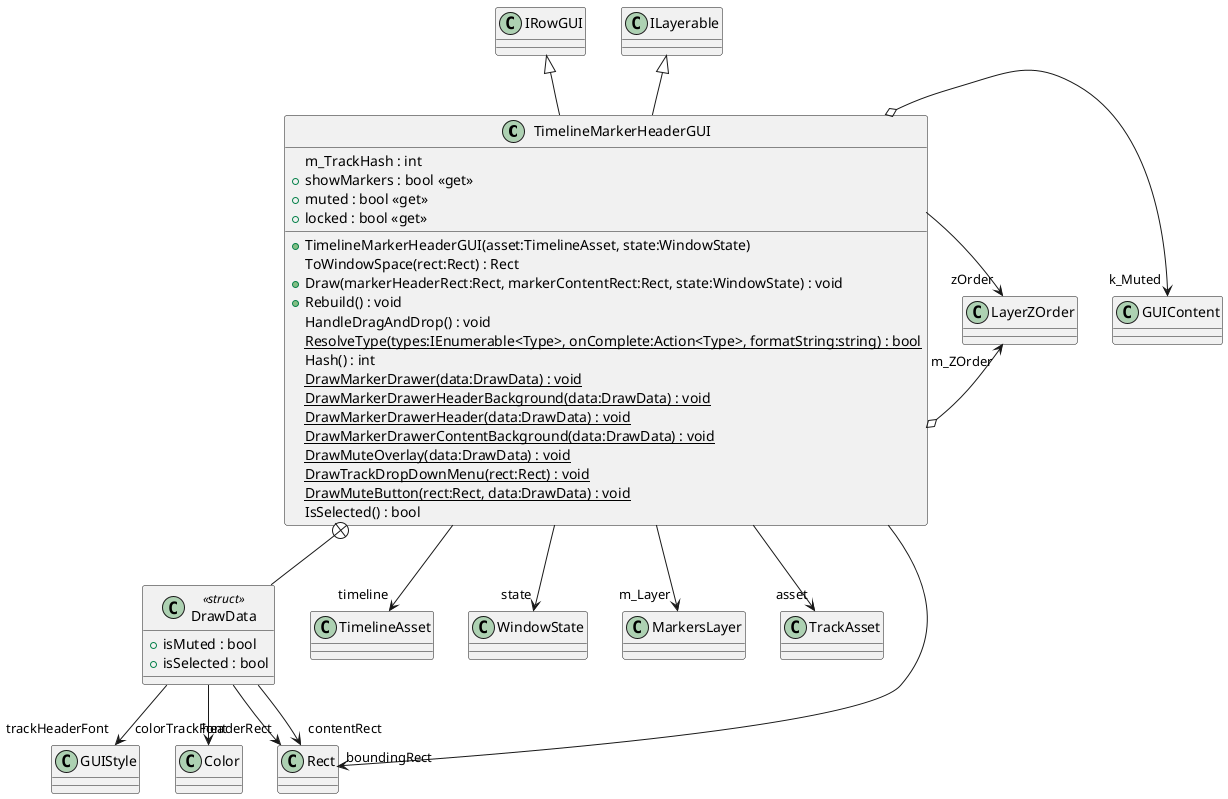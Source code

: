 @startuml
class TimelineMarkerHeaderGUI {
    m_TrackHash : int
    + TimelineMarkerHeaderGUI(asset:TimelineAsset, state:WindowState)
    + showMarkers : bool <<get>>
    + muted : bool <<get>>
    + locked : bool <<get>>
    ToWindowSpace(rect:Rect) : Rect
    + Draw(markerHeaderRect:Rect, markerContentRect:Rect, state:WindowState) : void
    + Rebuild() : void
    HandleDragAndDrop() : void
    {static} ResolveType(types:IEnumerable<Type>, onComplete:Action<Type>, formatString:string) : bool
    Hash() : int
    {static} DrawMarkerDrawer(data:DrawData) : void
    {static} DrawMarkerDrawerHeaderBackground(data:DrawData) : void
    {static} DrawMarkerDrawerHeader(data:DrawData) : void
    {static} DrawMarkerDrawerContentBackground(data:DrawData) : void
    {static} DrawMuteOverlay(data:DrawData) : void
    {static} DrawTrackDropDownMenu(rect:Rect) : void
    {static} DrawMuteButton(rect:Rect, data:DrawData) : void
    IsSelected() : bool
}
class DrawData <<struct>> {
    + isMuted : bool
    + isSelected : bool
}
IRowGUI <|-- TimelineMarkerHeaderGUI
ILayerable <|-- TimelineMarkerHeaderGUI
TimelineMarkerHeaderGUI o-> "k_Muted" GUIContent
TimelineMarkerHeaderGUI --> "timeline" TimelineAsset
TimelineMarkerHeaderGUI --> "state" WindowState
TimelineMarkerHeaderGUI --> "m_Layer" MarkersLayer
TimelineMarkerHeaderGUI o-> "m_ZOrder" LayerZOrder
TimelineMarkerHeaderGUI --> "asset" TrackAsset
TimelineMarkerHeaderGUI --> "boundingRect" Rect
TimelineMarkerHeaderGUI --> "zOrder" LayerZOrder
TimelineMarkerHeaderGUI +-- DrawData
DrawData --> "headerRect" Rect
DrawData --> "contentRect" Rect
DrawData --> "trackHeaderFont" GUIStyle
DrawData --> "colorTrackFont" Color
@enduml
